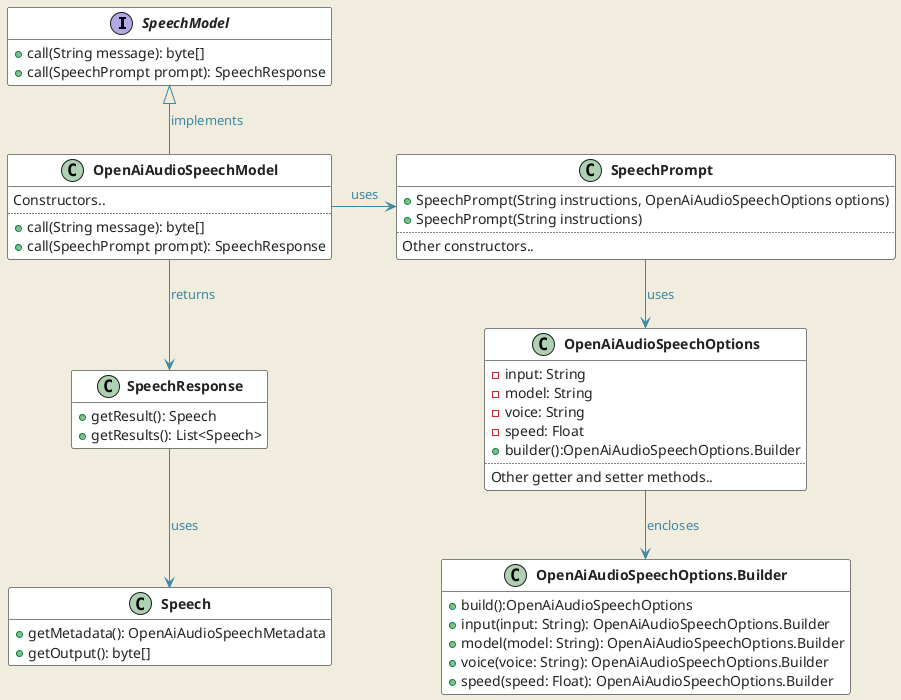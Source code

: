@startuml
'https://plantuml.com/class-diagram
set namespaceSeparator none
scale 1
skinparam padding 0
skinparam ranksep 50
hide empty attributes
skinparam Handwritten false
skinparam ClassBorderColor black
skinparam BackgroundColor #F0EDDE
skinparam ClassAttributeFontColor #222222
skinparam ClassFontStyle bold

skinparam class {
ArrowColor #3C88A3
ArrowFontColor #3C88A3
hide empty attributes
skinparam Handwritten false
skinparam ClassBorderColor black
BackgroundColor #FFFFFF
}
interface "SpeechModel" as sm {
    +call(String message): byte[]
    +call(SpeechPrompt prompt): SpeechResponse
}

class "SpeechResponse" as sr {
    +getResult(): Speech
    +getResults(): List<Speech>
}

class "Speech" as s {
    +getMetadata(): OpenAiAudioSpeechMetadata
    +getOutput(): byte[]
}

class "OpenAiAudioSpeechModel" as oasm {
    Constructors..
    ..
    +call(String message): byte[]
    +call(SpeechPrompt prompt): SpeechResponse
}

class "OpenAiAudioSpeechOptions" as oo {
    -input: String
    -model: String
    -voice: String
    -speed: Float
    +builder():OpenAiAudioSpeechOptions.Builder
    ..
    Other getter and setter methods..
}

class "OpenAiAudioSpeechOptions.Builder" as oob {
    +build():OpenAiAudioSpeechOptions
    +input(input: String): OpenAiAudioSpeechOptions.Builder
    +model(model: String): OpenAiAudioSpeechOptions.Builder
    +voice(voice: String): OpenAiAudioSpeechOptions.Builder
    +speed(speed: Float): OpenAiAudioSpeechOptions.Builder
}
class "SpeechPrompt" as sp {
    +SpeechPrompt(String instructions, OpenAiAudioSpeechOptions options)
    +SpeechPrompt(String instructions)
    ..
    Other constructors..
}


oasm -up-|> sm:implements
oasm -down-> sr:returns
sr -down-> s:uses
oo -down-> oob:encloses
oasm -right-> sp:uses
sp -down-> oo:uses
@enduml